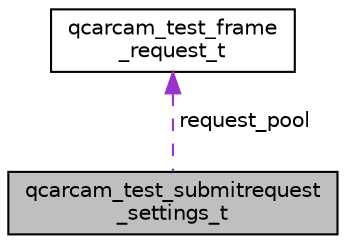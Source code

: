 digraph "qcarcam_test_submitrequest_settings_t"
{
 // LATEX_PDF_SIZE
  edge [fontname="Helvetica",fontsize="10",labelfontname="Helvetica",labelfontsize="10"];
  node [fontname="Helvetica",fontsize="10",shape=record];
  Node1 [label="qcarcam_test_submitrequest\l_settings_t",height=0.2,width=0.4,color="black", fillcolor="grey75", style="filled", fontcolor="black",tooltip=" "];
  Node2 -> Node1 [dir="back",color="darkorchid3",fontsize="10",style="dashed",label=" request_pool" ];
  Node2 [label="qcarcam_test_frame\l_request_t",height=0.2,width=0.4,color="black", fillcolor="white", style="filled",URL="$structqcarcam__test__frame__request__t.html",tooltip=" "];
}
